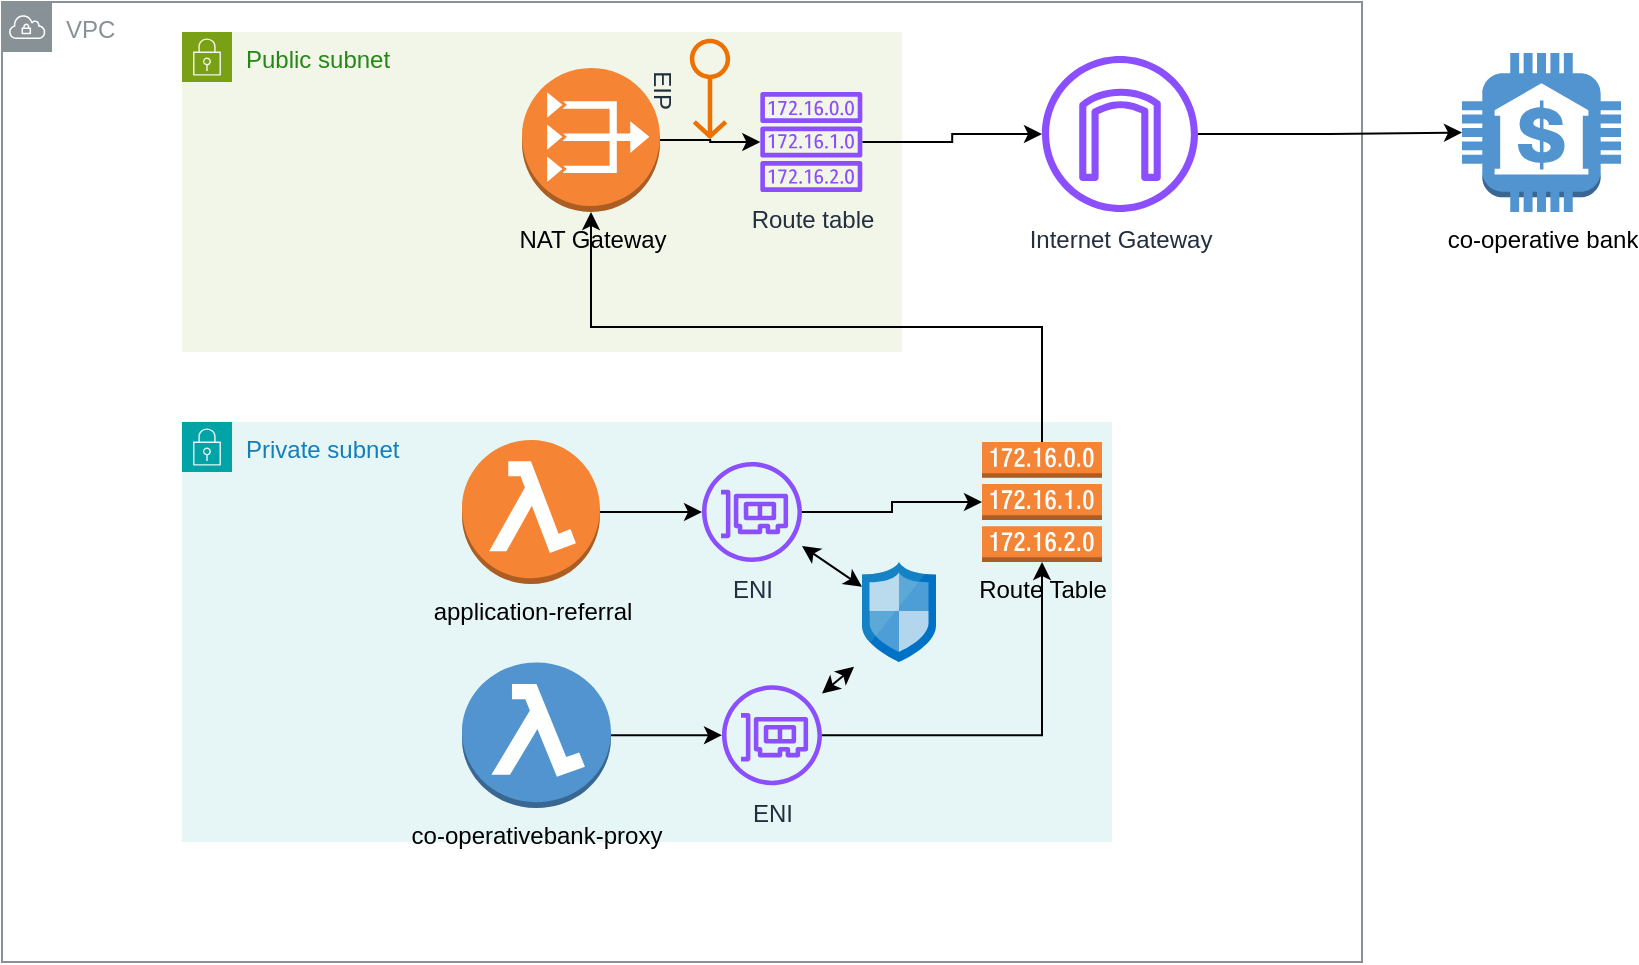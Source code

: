 <mxfile version="24.4.7" type="github">
  <diagram name="Page-1" id="rmxNBz-3H48KLPkofMN0">
    <mxGraphModel dx="1434" dy="761" grid="1" gridSize="10" guides="1" tooltips="1" connect="1" arrows="1" fold="1" page="1" pageScale="1" pageWidth="827" pageHeight="1169" math="0" shadow="0">
      <root>
        <mxCell id="0" />
        <mxCell id="1" parent="0" />
        <mxCell id="jYs0n431p8MNBjK6Ho2J-2" value="Public subnet" style="points=[[0,0],[0.25,0],[0.5,0],[0.75,0],[1,0],[1,0.25],[1,0.5],[1,0.75],[1,1],[0.75,1],[0.5,1],[0.25,1],[0,1],[0,0.75],[0,0.5],[0,0.25]];outlineConnect=0;gradientColor=none;html=1;whiteSpace=wrap;fontSize=12;fontStyle=0;container=1;pointerEvents=0;collapsible=0;recursiveResize=0;shape=mxgraph.aws4.group;grIcon=mxgraph.aws4.group_security_group;grStroke=0;strokeColor=#7AA116;fillColor=#F2F6E8;verticalAlign=top;align=left;spacingLeft=30;fontColor=#248814;dashed=0;" vertex="1" parent="1">
          <mxGeometry x="290" y="505" width="360" height="160" as="geometry" />
        </mxCell>
        <mxCell id="jYs0n431p8MNBjK6Ho2J-1" value="VPC" style="sketch=0;outlineConnect=0;gradientColor=none;html=1;whiteSpace=wrap;fontSize=12;fontStyle=0;shape=mxgraph.aws4.group;grIcon=mxgraph.aws4.group_vpc;strokeColor=#879196;fillColor=none;verticalAlign=top;align=left;spacingLeft=30;fontColor=#879196;dashed=0;" vertex="1" parent="1">
          <mxGeometry x="200" y="490" width="680" height="480" as="geometry" />
        </mxCell>
        <mxCell id="jYs0n431p8MNBjK6Ho2J-5" value="Private subnet" style="points=[[0,0],[0.25,0],[0.5,0],[0.75,0],[1,0],[1,0.25],[1,0.5],[1,0.75],[1,1],[0.75,1],[0.5,1],[0.25,1],[0,1],[0,0.75],[0,0.5],[0,0.25]];outlineConnect=0;gradientColor=none;html=1;whiteSpace=wrap;fontSize=12;fontStyle=0;container=1;pointerEvents=0;collapsible=0;recursiveResize=0;shape=mxgraph.aws4.group;grIcon=mxgraph.aws4.group_security_group;grStroke=0;strokeColor=#00A4A6;fillColor=#E6F6F7;verticalAlign=top;align=left;spacingLeft=30;fontColor=#147EBA;dashed=0;" vertex="1" parent="1">
          <mxGeometry x="290" y="700" width="465" height="210" as="geometry" />
        </mxCell>
        <mxCell id="jYs0n431p8MNBjK6Ho2J-25" style="edgeStyle=orthogonalEdgeStyle;rounded=0;orthogonalLoop=1;jettySize=auto;html=1;exitX=1;exitY=0.5;exitDx=0;exitDy=0;exitPerimeter=0;" edge="1" parent="jYs0n431p8MNBjK6Ho2J-5" source="jYs0n431p8MNBjK6Ho2J-17" target="jYs0n431p8MNBjK6Ho2J-22">
          <mxGeometry relative="1" as="geometry" />
        </mxCell>
        <mxCell id="jYs0n431p8MNBjK6Ho2J-17" value="application-referral" style="outlineConnect=0;dashed=0;verticalLabelPosition=bottom;verticalAlign=top;align=center;html=1;shape=mxgraph.aws3.lambda_function;fillColor=#F58534;gradientColor=none;" vertex="1" parent="jYs0n431p8MNBjK6Ho2J-5">
          <mxGeometry x="140" y="9" width="69" height="72" as="geometry" />
        </mxCell>
        <mxCell id="jYs0n431p8MNBjK6Ho2J-26" style="edgeStyle=orthogonalEdgeStyle;rounded=0;orthogonalLoop=1;jettySize=auto;html=1;exitX=1;exitY=0.5;exitDx=0;exitDy=0;exitPerimeter=0;" edge="1" parent="jYs0n431p8MNBjK6Ho2J-5" source="jYs0n431p8MNBjK6Ho2J-20" target="jYs0n431p8MNBjK6Ho2J-23">
          <mxGeometry relative="1" as="geometry" />
        </mxCell>
        <mxCell id="jYs0n431p8MNBjK6Ho2J-20" value="co-operativebank-proxy" style="outlineConnect=0;dashed=0;verticalLabelPosition=bottom;verticalAlign=top;align=center;html=1;shape=mxgraph.aws3.lambda_function;fillColor=#5294CF;gradientColor=none;" vertex="1" parent="jYs0n431p8MNBjK6Ho2J-5">
          <mxGeometry x="140" y="120.23" width="74.5" height="72.77" as="geometry" />
        </mxCell>
        <mxCell id="jYs0n431p8MNBjK6Ho2J-22" value="ENI" style="sketch=0;outlineConnect=0;fontColor=#232F3E;gradientColor=none;fillColor=#8C4FFF;strokeColor=none;dashed=0;verticalLabelPosition=bottom;verticalAlign=top;align=center;html=1;fontSize=12;fontStyle=0;aspect=fixed;pointerEvents=1;shape=mxgraph.aws4.elastic_network_interface;" vertex="1" parent="jYs0n431p8MNBjK6Ho2J-5">
          <mxGeometry x="260" y="20" width="50" height="50" as="geometry" />
        </mxCell>
        <mxCell id="jYs0n431p8MNBjK6Ho2J-24" value="" style="image;sketch=0;aspect=fixed;html=1;points=[];align=center;fontSize=12;image=img/lib/mscae/Network_Security_Groups_Classic.svg;" vertex="1" parent="jYs0n431p8MNBjK6Ho2J-5">
          <mxGeometry x="340" y="70" width="37" height="50" as="geometry" />
        </mxCell>
        <mxCell id="jYs0n431p8MNBjK6Ho2J-23" value="ENI" style="sketch=0;outlineConnect=0;fontColor=#232F3E;gradientColor=none;fillColor=#8C4FFF;strokeColor=none;dashed=0;verticalLabelPosition=bottom;verticalAlign=top;align=center;html=1;fontSize=12;fontStyle=0;aspect=fixed;pointerEvents=1;shape=mxgraph.aws4.elastic_network_interface;" vertex="1" parent="jYs0n431p8MNBjK6Ho2J-5">
          <mxGeometry x="270" y="131.62" width="50" height="50" as="geometry" />
        </mxCell>
        <mxCell id="jYs0n431p8MNBjK6Ho2J-31" value="" style="endArrow=classic;startArrow=classic;html=1;rounded=0;" edge="1" parent="jYs0n431p8MNBjK6Ho2J-5" source="jYs0n431p8MNBjK6Ho2J-24" target="jYs0n431p8MNBjK6Ho2J-22">
          <mxGeometry width="50" height="50" relative="1" as="geometry">
            <mxPoint x="100" y="110" as="sourcePoint" />
            <mxPoint x="150" y="60" as="targetPoint" />
          </mxGeometry>
        </mxCell>
        <mxCell id="jYs0n431p8MNBjK6Ho2J-32" value="" style="endArrow=classic;startArrow=classic;html=1;rounded=0;entryX=-0.108;entryY=1.048;entryDx=0;entryDy=0;entryPerimeter=0;" edge="1" parent="jYs0n431p8MNBjK6Ho2J-5" source="jYs0n431p8MNBjK6Ho2J-23" target="jYs0n431p8MNBjK6Ho2J-24">
          <mxGeometry width="50" height="50" relative="1" as="geometry">
            <mxPoint x="100" y="110" as="sourcePoint" />
            <mxPoint x="150" y="60" as="targetPoint" />
          </mxGeometry>
        </mxCell>
        <mxCell id="jYs0n431p8MNBjK6Ho2J-9" style="edgeStyle=orthogonalEdgeStyle;rounded=0;orthogonalLoop=1;jettySize=auto;html=1;exitX=1;exitY=0.5;exitDx=0;exitDy=0;exitPerimeter=0;" edge="1" parent="1" source="jYs0n431p8MNBjK6Ho2J-44" target="jYs0n431p8MNBjK6Ho2J-39">
          <mxGeometry relative="1" as="geometry" />
        </mxCell>
        <mxCell id="jYs0n431p8MNBjK6Ho2J-6" value="NAT Gateway" style="outlineConnect=0;dashed=0;verticalLabelPosition=bottom;verticalAlign=top;align=center;html=1;shape=mxgraph.aws3.vpc_nat_gateway;fillColor=#F58534;gradientColor=none;" vertex="1" parent="1">
          <mxGeometry x="460" y="523" width="69" height="72" as="geometry" />
        </mxCell>
        <mxCell id="jYs0n431p8MNBjK6Ho2J-8" value="EIP" style="sketch=0;outlineConnect=0;fontColor=#232F3E;gradientColor=none;fillColor=#ED7100;strokeColor=none;dashed=0;verticalLabelPosition=bottom;verticalAlign=top;align=center;html=1;fontSize=12;fontStyle=0;aspect=fixed;pointerEvents=1;shape=mxgraph.aws4.elastic_ip_address;rotation=90;" vertex="1" parent="1">
          <mxGeometry x="529" y="523" width="50" height="20.83" as="geometry" />
        </mxCell>
        <mxCell id="jYs0n431p8MNBjK6Ho2J-16" style="edgeStyle=orthogonalEdgeStyle;rounded=0;orthogonalLoop=1;jettySize=auto;html=1;exitX=0.5;exitY=0;exitDx=0;exitDy=0;exitPerimeter=0;" edge="1" parent="1" source="jYs0n431p8MNBjK6Ho2J-10" target="jYs0n431p8MNBjK6Ho2J-6">
          <mxGeometry relative="1" as="geometry" />
        </mxCell>
        <mxCell id="jYs0n431p8MNBjK6Ho2J-10" value="Route Table" style="outlineConnect=0;dashed=0;verticalLabelPosition=bottom;verticalAlign=top;align=center;html=1;shape=mxgraph.aws3.route_table;fillColor=#F58536;gradientColor=none;" vertex="1" parent="1">
          <mxGeometry x="690" y="710" width="60" height="60" as="geometry" />
        </mxCell>
        <mxCell id="jYs0n431p8MNBjK6Ho2J-28" value="" style="edgeStyle=orthogonalEdgeStyle;rounded=0;orthogonalLoop=1;jettySize=auto;html=1;" edge="1" parent="1" source="jYs0n431p8MNBjK6Ho2J-23" target="jYs0n431p8MNBjK6Ho2J-10">
          <mxGeometry relative="1" as="geometry">
            <mxPoint x="675" y="856.62" as="targetPoint" />
          </mxGeometry>
        </mxCell>
        <mxCell id="jYs0n431p8MNBjK6Ho2J-29" value="" style="edgeStyle=orthogonalEdgeStyle;rounded=0;orthogonalLoop=1;jettySize=auto;html=1;" edge="1" parent="1" source="jYs0n431p8MNBjK6Ho2J-22" target="jYs0n431p8MNBjK6Ho2J-10">
          <mxGeometry relative="1" as="geometry" />
        </mxCell>
        <mxCell id="jYs0n431p8MNBjK6Ho2J-38" value="co-operative bank" style="outlineConnect=0;dashed=0;verticalLabelPosition=bottom;verticalAlign=top;align=center;html=1;shape=mxgraph.aws3.bank;fillColor=#5294CF;gradientColor=none;" vertex="1" parent="1">
          <mxGeometry x="930" y="515.5" width="79.5" height="79.5" as="geometry" />
        </mxCell>
        <mxCell id="jYs0n431p8MNBjK6Ho2J-43" value="" style="edgeStyle=orthogonalEdgeStyle;rounded=0;orthogonalLoop=1;jettySize=auto;html=1;entryX=0;entryY=0.5;entryDx=0;entryDy=0;entryPerimeter=0;" edge="1" parent="1" source="jYs0n431p8MNBjK6Ho2J-39" target="jYs0n431p8MNBjK6Ho2J-38">
          <mxGeometry relative="1" as="geometry">
            <mxPoint x="940" y="490" as="targetPoint" />
          </mxGeometry>
        </mxCell>
        <mxCell id="jYs0n431p8MNBjK6Ho2J-39" value="Internet Gateway" style="sketch=0;outlineConnect=0;fontColor=#232F3E;gradientColor=none;fillColor=#8C4FFF;strokeColor=none;dashed=0;verticalLabelPosition=bottom;verticalAlign=top;align=center;html=1;fontSize=12;fontStyle=0;aspect=fixed;pointerEvents=1;shape=mxgraph.aws4.internet_gateway;" vertex="1" parent="1">
          <mxGeometry x="720" y="517" width="78" height="78" as="geometry" />
        </mxCell>
        <mxCell id="jYs0n431p8MNBjK6Ho2J-45" value="" style="edgeStyle=orthogonalEdgeStyle;rounded=0;orthogonalLoop=1;jettySize=auto;html=1;exitX=1;exitY=0.5;exitDx=0;exitDy=0;exitPerimeter=0;" edge="1" parent="1" source="jYs0n431p8MNBjK6Ho2J-6" target="jYs0n431p8MNBjK6Ho2J-44">
          <mxGeometry relative="1" as="geometry">
            <mxPoint x="529" y="559" as="sourcePoint" />
            <mxPoint x="720" y="556" as="targetPoint" />
          </mxGeometry>
        </mxCell>
        <mxCell id="jYs0n431p8MNBjK6Ho2J-44" value="Route table" style="sketch=0;outlineConnect=0;fontColor=#232F3E;gradientColor=none;fillColor=#8C4FFF;strokeColor=none;dashed=0;verticalLabelPosition=bottom;verticalAlign=top;align=center;html=1;fontSize=12;fontStyle=0;aspect=fixed;pointerEvents=1;shape=mxgraph.aws4.route_table;" vertex="1" parent="1">
          <mxGeometry x="579" y="535" width="51.32" height="50" as="geometry" />
        </mxCell>
      </root>
    </mxGraphModel>
  </diagram>
</mxfile>
